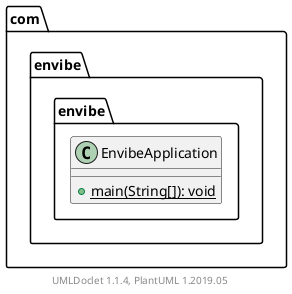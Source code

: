 @startuml

    namespace com.envibe.envibe {

        class EnvibeApplication [[EnvibeApplication.html]] {
            {static} +main(String[]): void
        }

    }


    center footer UMLDoclet 1.1.4, PlantUML 1.2019.05
@enduml
